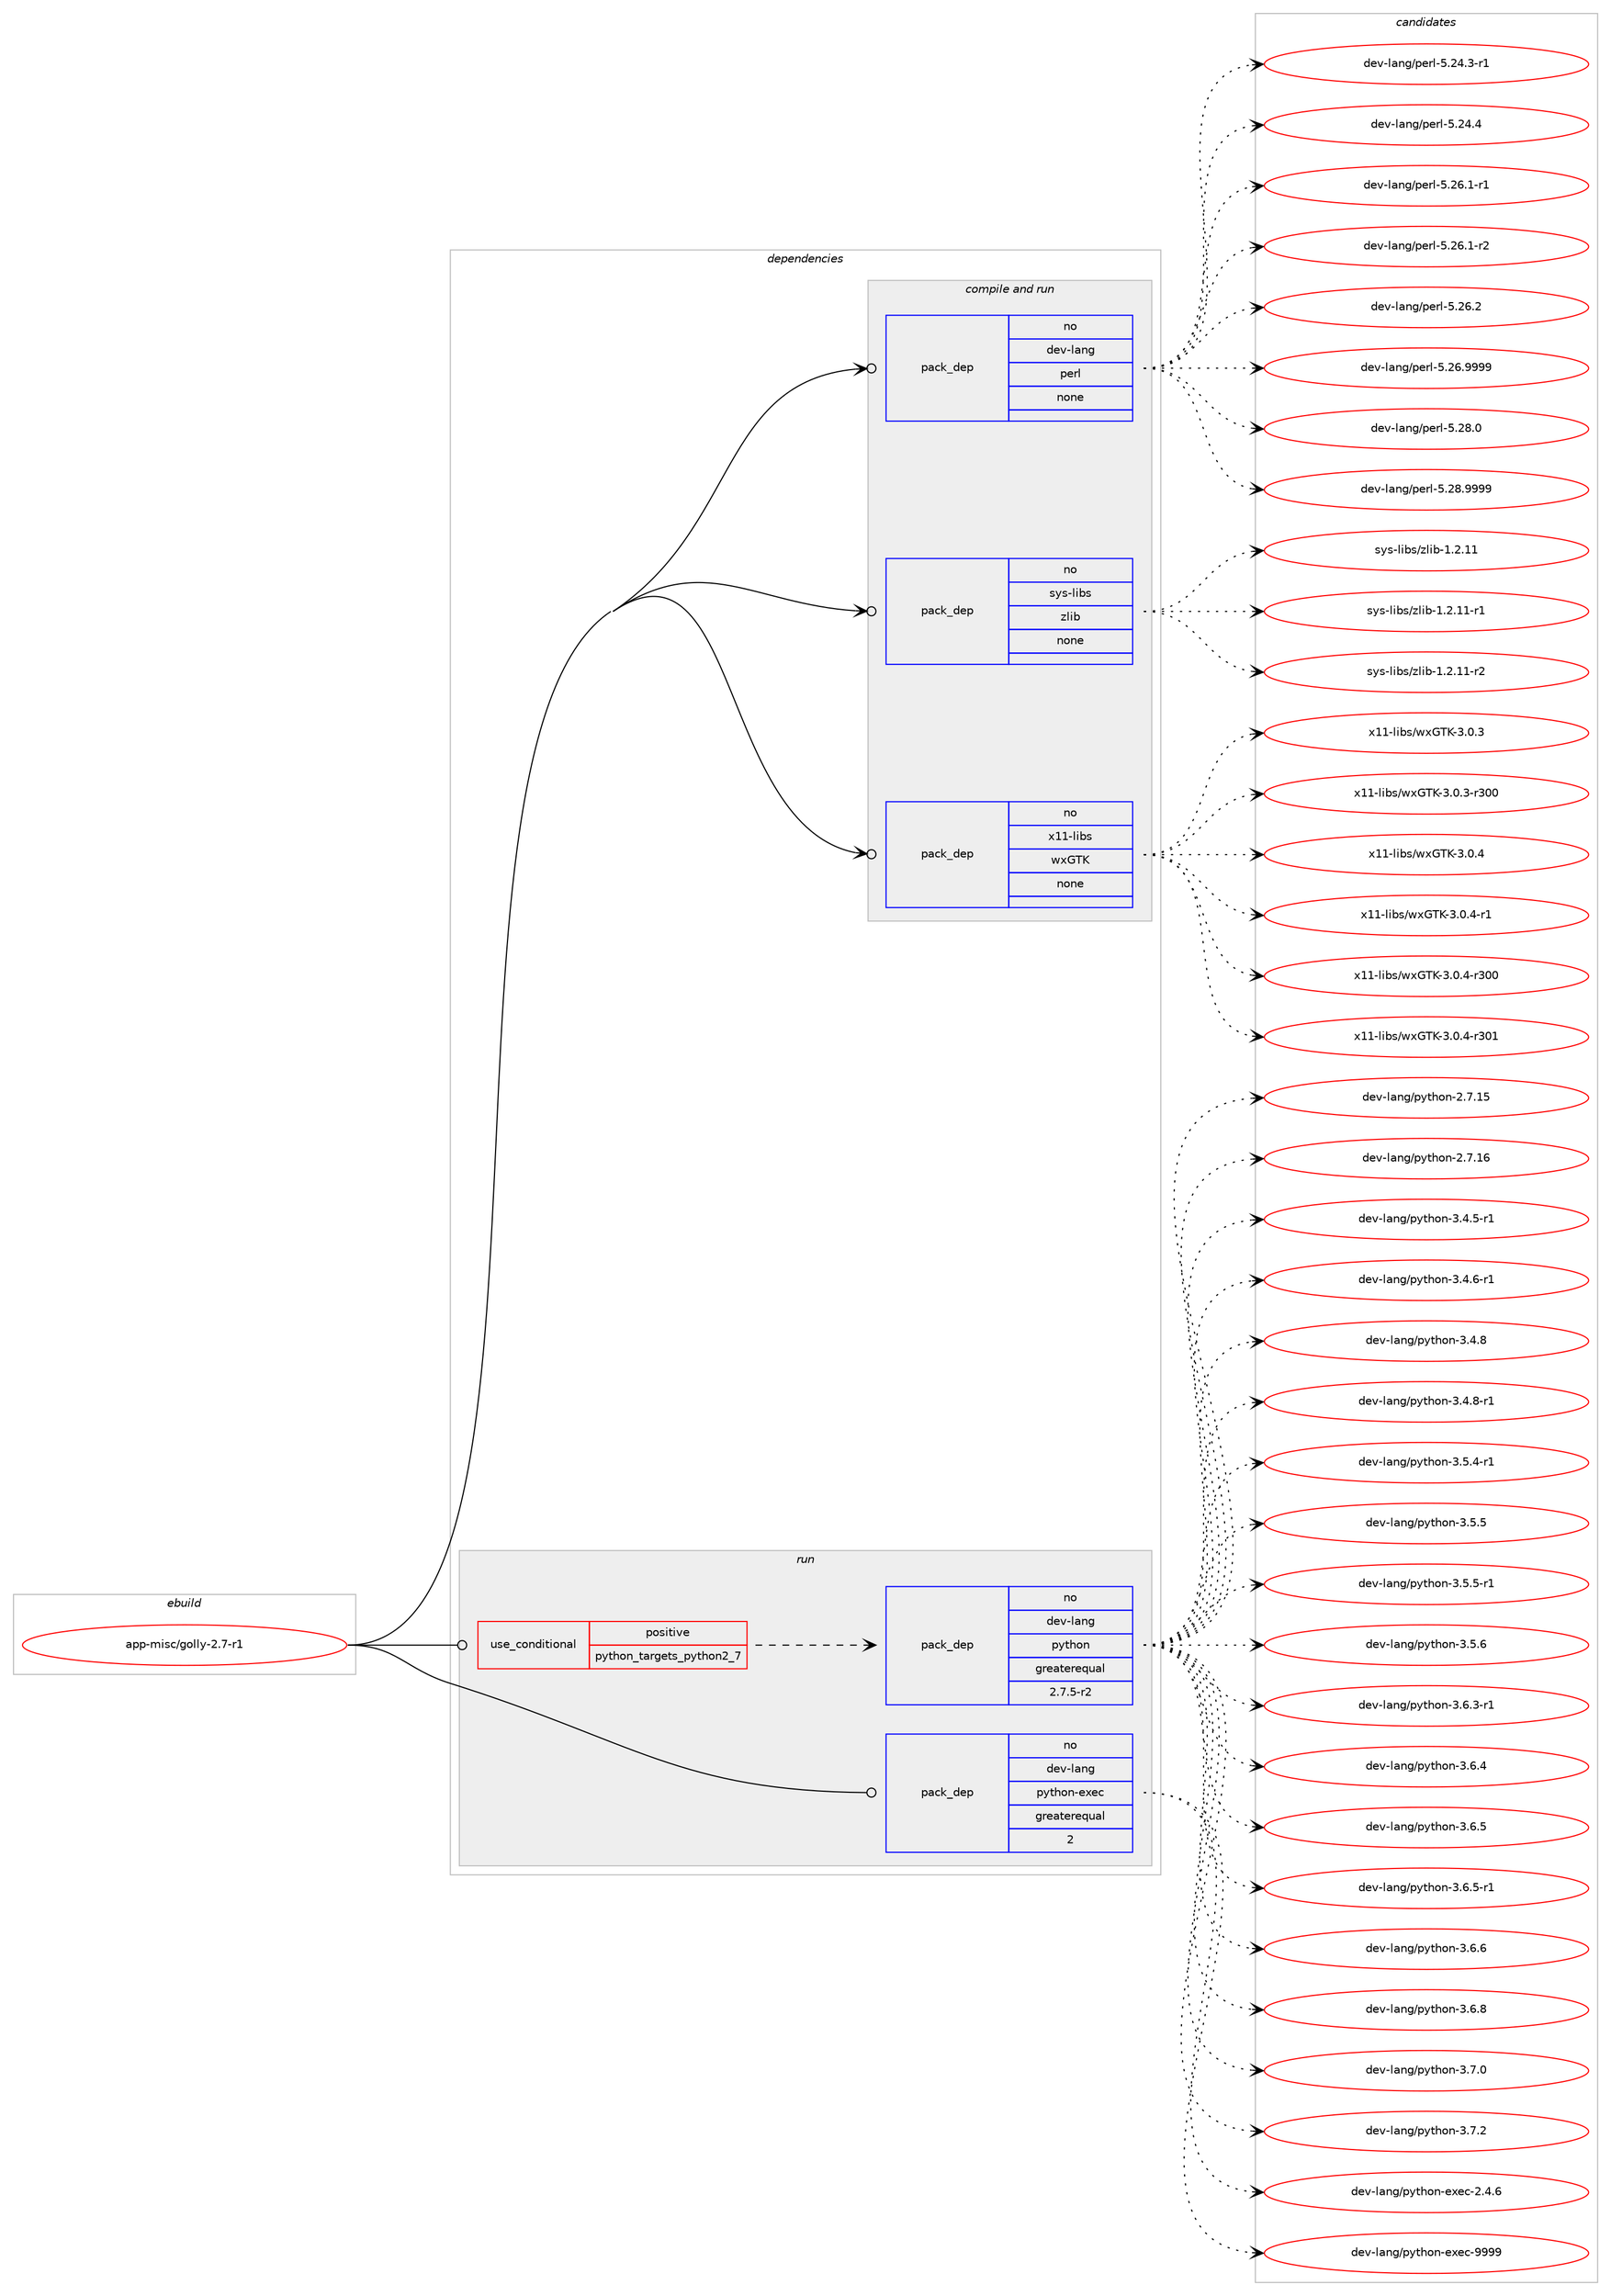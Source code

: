 digraph prolog {

# *************
# Graph options
# *************

newrank=true;
concentrate=true;
compound=true;
graph [rankdir=LR,fontname=Helvetica,fontsize=10,ranksep=1.5];#, ranksep=2.5, nodesep=0.2];
edge  [arrowhead=vee];
node  [fontname=Helvetica,fontsize=10];

# **********
# The ebuild
# **********

subgraph cluster_leftcol {
color=gray;
rank=same;
label=<<i>ebuild</i>>;
id [label="app-misc/golly-2.7-r1", color=red, width=4, href="../app-misc/golly-2.7-r1.svg"];
}

# ****************
# The dependencies
# ****************

subgraph cluster_midcol {
color=gray;
label=<<i>dependencies</i>>;
subgraph cluster_compile {
fillcolor="#eeeeee";
style=filled;
label=<<i>compile</i>>;
}
subgraph cluster_compileandrun {
fillcolor="#eeeeee";
style=filled;
label=<<i>compile and run</i>>;
subgraph pack925478 {
dependency1298980 [label=<<TABLE BORDER="0" CELLBORDER="1" CELLSPACING="0" CELLPADDING="4" WIDTH="220"><TR><TD ROWSPAN="6" CELLPADDING="30">pack_dep</TD></TR><TR><TD WIDTH="110">no</TD></TR><TR><TD>dev-lang</TD></TR><TR><TD>perl</TD></TR><TR><TD>none</TD></TR><TR><TD></TD></TR></TABLE>>, shape=none, color=blue];
}
id:e -> dependency1298980:w [weight=20,style="solid",arrowhead="odotvee"];
subgraph pack925479 {
dependency1298981 [label=<<TABLE BORDER="0" CELLBORDER="1" CELLSPACING="0" CELLPADDING="4" WIDTH="220"><TR><TD ROWSPAN="6" CELLPADDING="30">pack_dep</TD></TR><TR><TD WIDTH="110">no</TD></TR><TR><TD>sys-libs</TD></TR><TR><TD>zlib</TD></TR><TR><TD>none</TD></TR><TR><TD></TD></TR></TABLE>>, shape=none, color=blue];
}
id:e -> dependency1298981:w [weight=20,style="solid",arrowhead="odotvee"];
subgraph pack925480 {
dependency1298982 [label=<<TABLE BORDER="0" CELLBORDER="1" CELLSPACING="0" CELLPADDING="4" WIDTH="220"><TR><TD ROWSPAN="6" CELLPADDING="30">pack_dep</TD></TR><TR><TD WIDTH="110">no</TD></TR><TR><TD>x11-libs</TD></TR><TR><TD>wxGTK</TD></TR><TR><TD>none</TD></TR><TR><TD></TD></TR></TABLE>>, shape=none, color=blue];
}
id:e -> dependency1298982:w [weight=20,style="solid",arrowhead="odotvee"];
}
subgraph cluster_run {
fillcolor="#eeeeee";
style=filled;
label=<<i>run</i>>;
subgraph cond353286 {
dependency1298983 [label=<<TABLE BORDER="0" CELLBORDER="1" CELLSPACING="0" CELLPADDING="4"><TR><TD ROWSPAN="3" CELLPADDING="10">use_conditional</TD></TR><TR><TD>positive</TD></TR><TR><TD>python_targets_python2_7</TD></TR></TABLE>>, shape=none, color=red];
subgraph pack925481 {
dependency1298984 [label=<<TABLE BORDER="0" CELLBORDER="1" CELLSPACING="0" CELLPADDING="4" WIDTH="220"><TR><TD ROWSPAN="6" CELLPADDING="30">pack_dep</TD></TR><TR><TD WIDTH="110">no</TD></TR><TR><TD>dev-lang</TD></TR><TR><TD>python</TD></TR><TR><TD>greaterequal</TD></TR><TR><TD>2.7.5-r2</TD></TR></TABLE>>, shape=none, color=blue];
}
dependency1298983:e -> dependency1298984:w [weight=20,style="dashed",arrowhead="vee"];
}
id:e -> dependency1298983:w [weight=20,style="solid",arrowhead="odot"];
subgraph pack925482 {
dependency1298985 [label=<<TABLE BORDER="0" CELLBORDER="1" CELLSPACING="0" CELLPADDING="4" WIDTH="220"><TR><TD ROWSPAN="6" CELLPADDING="30">pack_dep</TD></TR><TR><TD WIDTH="110">no</TD></TR><TR><TD>dev-lang</TD></TR><TR><TD>python-exec</TD></TR><TR><TD>greaterequal</TD></TR><TR><TD>2</TD></TR></TABLE>>, shape=none, color=blue];
}
id:e -> dependency1298985:w [weight=20,style="solid",arrowhead="odot"];
}
}

# **************
# The candidates
# **************

subgraph cluster_choices {
rank=same;
color=gray;
label=<<i>candidates</i>>;

subgraph choice925478 {
color=black;
nodesep=1;
choice100101118451089711010347112101114108455346505246514511449 [label="dev-lang/perl-5.24.3-r1", color=red, width=4,href="../dev-lang/perl-5.24.3-r1.svg"];
choice10010111845108971101034711210111410845534650524652 [label="dev-lang/perl-5.24.4", color=red, width=4,href="../dev-lang/perl-5.24.4.svg"];
choice100101118451089711010347112101114108455346505446494511449 [label="dev-lang/perl-5.26.1-r1", color=red, width=4,href="../dev-lang/perl-5.26.1-r1.svg"];
choice100101118451089711010347112101114108455346505446494511450 [label="dev-lang/perl-5.26.1-r2", color=red, width=4,href="../dev-lang/perl-5.26.1-r2.svg"];
choice10010111845108971101034711210111410845534650544650 [label="dev-lang/perl-5.26.2", color=red, width=4,href="../dev-lang/perl-5.26.2.svg"];
choice10010111845108971101034711210111410845534650544657575757 [label="dev-lang/perl-5.26.9999", color=red, width=4,href="../dev-lang/perl-5.26.9999.svg"];
choice10010111845108971101034711210111410845534650564648 [label="dev-lang/perl-5.28.0", color=red, width=4,href="../dev-lang/perl-5.28.0.svg"];
choice10010111845108971101034711210111410845534650564657575757 [label="dev-lang/perl-5.28.9999", color=red, width=4,href="../dev-lang/perl-5.28.9999.svg"];
dependency1298980:e -> choice100101118451089711010347112101114108455346505246514511449:w [style=dotted,weight="100"];
dependency1298980:e -> choice10010111845108971101034711210111410845534650524652:w [style=dotted,weight="100"];
dependency1298980:e -> choice100101118451089711010347112101114108455346505446494511449:w [style=dotted,weight="100"];
dependency1298980:e -> choice100101118451089711010347112101114108455346505446494511450:w [style=dotted,weight="100"];
dependency1298980:e -> choice10010111845108971101034711210111410845534650544650:w [style=dotted,weight="100"];
dependency1298980:e -> choice10010111845108971101034711210111410845534650544657575757:w [style=dotted,weight="100"];
dependency1298980:e -> choice10010111845108971101034711210111410845534650564648:w [style=dotted,weight="100"];
dependency1298980:e -> choice10010111845108971101034711210111410845534650564657575757:w [style=dotted,weight="100"];
}
subgraph choice925479 {
color=black;
nodesep=1;
choice1151211154510810598115471221081059845494650464949 [label="sys-libs/zlib-1.2.11", color=red, width=4,href="../sys-libs/zlib-1.2.11.svg"];
choice11512111545108105981154712210810598454946504649494511449 [label="sys-libs/zlib-1.2.11-r1", color=red, width=4,href="../sys-libs/zlib-1.2.11-r1.svg"];
choice11512111545108105981154712210810598454946504649494511450 [label="sys-libs/zlib-1.2.11-r2", color=red, width=4,href="../sys-libs/zlib-1.2.11-r2.svg"];
dependency1298981:e -> choice1151211154510810598115471221081059845494650464949:w [style=dotted,weight="100"];
dependency1298981:e -> choice11512111545108105981154712210810598454946504649494511449:w [style=dotted,weight="100"];
dependency1298981:e -> choice11512111545108105981154712210810598454946504649494511450:w [style=dotted,weight="100"];
}
subgraph choice925480 {
color=black;
nodesep=1;
choice1204949451081059811547119120718475455146484651 [label="x11-libs/wxGTK-3.0.3", color=red, width=4,href="../x11-libs/wxGTK-3.0.3.svg"];
choice120494945108105981154711912071847545514648465145114514848 [label="x11-libs/wxGTK-3.0.3-r300", color=red, width=4,href="../x11-libs/wxGTK-3.0.3-r300.svg"];
choice1204949451081059811547119120718475455146484652 [label="x11-libs/wxGTK-3.0.4", color=red, width=4,href="../x11-libs/wxGTK-3.0.4.svg"];
choice12049494510810598115471191207184754551464846524511449 [label="x11-libs/wxGTK-3.0.4-r1", color=red, width=4,href="../x11-libs/wxGTK-3.0.4-r1.svg"];
choice120494945108105981154711912071847545514648465245114514848 [label="x11-libs/wxGTK-3.0.4-r300", color=red, width=4,href="../x11-libs/wxGTK-3.0.4-r300.svg"];
choice120494945108105981154711912071847545514648465245114514849 [label="x11-libs/wxGTK-3.0.4-r301", color=red, width=4,href="../x11-libs/wxGTK-3.0.4-r301.svg"];
dependency1298982:e -> choice1204949451081059811547119120718475455146484651:w [style=dotted,weight="100"];
dependency1298982:e -> choice120494945108105981154711912071847545514648465145114514848:w [style=dotted,weight="100"];
dependency1298982:e -> choice1204949451081059811547119120718475455146484652:w [style=dotted,weight="100"];
dependency1298982:e -> choice12049494510810598115471191207184754551464846524511449:w [style=dotted,weight="100"];
dependency1298982:e -> choice120494945108105981154711912071847545514648465245114514848:w [style=dotted,weight="100"];
dependency1298982:e -> choice120494945108105981154711912071847545514648465245114514849:w [style=dotted,weight="100"];
}
subgraph choice925481 {
color=black;
nodesep=1;
choice10010111845108971101034711212111610411111045504655464953 [label="dev-lang/python-2.7.15", color=red, width=4,href="../dev-lang/python-2.7.15.svg"];
choice10010111845108971101034711212111610411111045504655464954 [label="dev-lang/python-2.7.16", color=red, width=4,href="../dev-lang/python-2.7.16.svg"];
choice1001011184510897110103471121211161041111104551465246534511449 [label="dev-lang/python-3.4.5-r1", color=red, width=4,href="../dev-lang/python-3.4.5-r1.svg"];
choice1001011184510897110103471121211161041111104551465246544511449 [label="dev-lang/python-3.4.6-r1", color=red, width=4,href="../dev-lang/python-3.4.6-r1.svg"];
choice100101118451089711010347112121116104111110455146524656 [label="dev-lang/python-3.4.8", color=red, width=4,href="../dev-lang/python-3.4.8.svg"];
choice1001011184510897110103471121211161041111104551465246564511449 [label="dev-lang/python-3.4.8-r1", color=red, width=4,href="../dev-lang/python-3.4.8-r1.svg"];
choice1001011184510897110103471121211161041111104551465346524511449 [label="dev-lang/python-3.5.4-r1", color=red, width=4,href="../dev-lang/python-3.5.4-r1.svg"];
choice100101118451089711010347112121116104111110455146534653 [label="dev-lang/python-3.5.5", color=red, width=4,href="../dev-lang/python-3.5.5.svg"];
choice1001011184510897110103471121211161041111104551465346534511449 [label="dev-lang/python-3.5.5-r1", color=red, width=4,href="../dev-lang/python-3.5.5-r1.svg"];
choice100101118451089711010347112121116104111110455146534654 [label="dev-lang/python-3.5.6", color=red, width=4,href="../dev-lang/python-3.5.6.svg"];
choice1001011184510897110103471121211161041111104551465446514511449 [label="dev-lang/python-3.6.3-r1", color=red, width=4,href="../dev-lang/python-3.6.3-r1.svg"];
choice100101118451089711010347112121116104111110455146544652 [label="dev-lang/python-3.6.4", color=red, width=4,href="../dev-lang/python-3.6.4.svg"];
choice100101118451089711010347112121116104111110455146544653 [label="dev-lang/python-3.6.5", color=red, width=4,href="../dev-lang/python-3.6.5.svg"];
choice1001011184510897110103471121211161041111104551465446534511449 [label="dev-lang/python-3.6.5-r1", color=red, width=4,href="../dev-lang/python-3.6.5-r1.svg"];
choice100101118451089711010347112121116104111110455146544654 [label="dev-lang/python-3.6.6", color=red, width=4,href="../dev-lang/python-3.6.6.svg"];
choice100101118451089711010347112121116104111110455146544656 [label="dev-lang/python-3.6.8", color=red, width=4,href="../dev-lang/python-3.6.8.svg"];
choice100101118451089711010347112121116104111110455146554648 [label="dev-lang/python-3.7.0", color=red, width=4,href="../dev-lang/python-3.7.0.svg"];
choice100101118451089711010347112121116104111110455146554650 [label="dev-lang/python-3.7.2", color=red, width=4,href="../dev-lang/python-3.7.2.svg"];
dependency1298984:e -> choice10010111845108971101034711212111610411111045504655464953:w [style=dotted,weight="100"];
dependency1298984:e -> choice10010111845108971101034711212111610411111045504655464954:w [style=dotted,weight="100"];
dependency1298984:e -> choice1001011184510897110103471121211161041111104551465246534511449:w [style=dotted,weight="100"];
dependency1298984:e -> choice1001011184510897110103471121211161041111104551465246544511449:w [style=dotted,weight="100"];
dependency1298984:e -> choice100101118451089711010347112121116104111110455146524656:w [style=dotted,weight="100"];
dependency1298984:e -> choice1001011184510897110103471121211161041111104551465246564511449:w [style=dotted,weight="100"];
dependency1298984:e -> choice1001011184510897110103471121211161041111104551465346524511449:w [style=dotted,weight="100"];
dependency1298984:e -> choice100101118451089711010347112121116104111110455146534653:w [style=dotted,weight="100"];
dependency1298984:e -> choice1001011184510897110103471121211161041111104551465346534511449:w [style=dotted,weight="100"];
dependency1298984:e -> choice100101118451089711010347112121116104111110455146534654:w [style=dotted,weight="100"];
dependency1298984:e -> choice1001011184510897110103471121211161041111104551465446514511449:w [style=dotted,weight="100"];
dependency1298984:e -> choice100101118451089711010347112121116104111110455146544652:w [style=dotted,weight="100"];
dependency1298984:e -> choice100101118451089711010347112121116104111110455146544653:w [style=dotted,weight="100"];
dependency1298984:e -> choice1001011184510897110103471121211161041111104551465446534511449:w [style=dotted,weight="100"];
dependency1298984:e -> choice100101118451089711010347112121116104111110455146544654:w [style=dotted,weight="100"];
dependency1298984:e -> choice100101118451089711010347112121116104111110455146544656:w [style=dotted,weight="100"];
dependency1298984:e -> choice100101118451089711010347112121116104111110455146554648:w [style=dotted,weight="100"];
dependency1298984:e -> choice100101118451089711010347112121116104111110455146554650:w [style=dotted,weight="100"];
}
subgraph choice925482 {
color=black;
nodesep=1;
choice1001011184510897110103471121211161041111104510112010199455046524654 [label="dev-lang/python-exec-2.4.6", color=red, width=4,href="../dev-lang/python-exec-2.4.6.svg"];
choice10010111845108971101034711212111610411111045101120101994557575757 [label="dev-lang/python-exec-9999", color=red, width=4,href="../dev-lang/python-exec-9999.svg"];
dependency1298985:e -> choice1001011184510897110103471121211161041111104510112010199455046524654:w [style=dotted,weight="100"];
dependency1298985:e -> choice10010111845108971101034711212111610411111045101120101994557575757:w [style=dotted,weight="100"];
}
}

}

